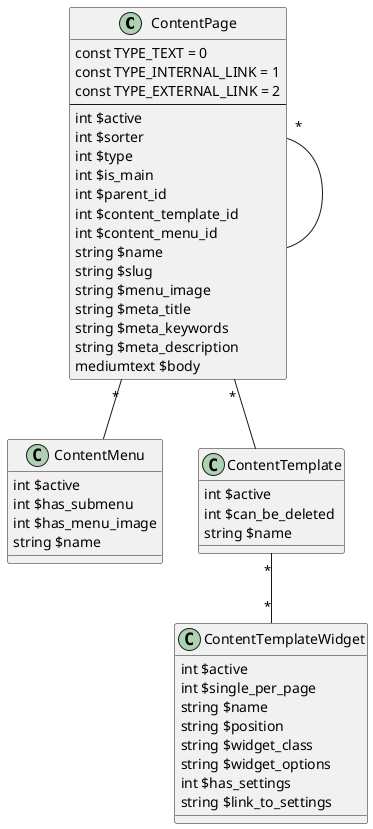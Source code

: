 @startuml

class ContentPage {
	const TYPE_TEXT = 0
	const TYPE_INTERNAL_LINK = 1
	const TYPE_EXTERNAL_LINK = 2
	--
	int $active
	int $sorter
	int $type
	int $is_main
	int $parent_id
	int $content_template_id
	int $content_menu_id
	string $name
	string $slug
	string $menu_image
	string $meta_title
	string $meta_keywords
	string $meta_description
	mediumtext $body
}

class ContentMenu {
	int $active
	int $has_submenu
	int $has_menu_image
	string $name
}

class ContentTemplate {
	int $active
	int $can_be_deleted
	string $name
}

class ContentTemplateWidget {
	int $active
	int $single_per_page
	string $name
	string $position
	string $widget_class
	string $widget_options
	int $has_settings
	string $link_to_settings
}

ContentPage "*"-- ContentPage
ContentPage "*"-- ContentMenu
ContentPage "*"-- ContentTemplate

ContentTemplate "*"-- "*" ContentTemplateWidget

@enduml